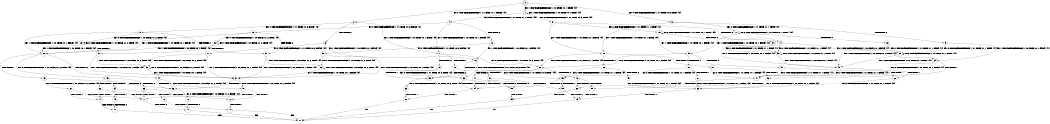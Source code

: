 digraph BCG {
size = "7, 10.5";
center = TRUE;
node [shape = circle];
0 [peripheries = 2];
0 -> 1 [label = "EX !1 !ATOMIC_EXCH_BRANCH (1, +0, TRUE, +0, 1, TRUE) !{0}"];
0 -> 2 [label = "EX !2 !ATOMIC_EXCH_BRANCH (1, +1, TRUE, +1, 1, FALSE) !{0}"];
0 -> 3 [label = "EX !0 !ATOMIC_EXCH_BRANCH (1, +1, TRUE, +0, 3, TRUE) !{0}"];
1 -> 4 [label = "EX !2 !ATOMIC_EXCH_BRANCH (1, +1, TRUE, +1, 1, FALSE) !{0}"];
1 -> 5 [label = "EX !0 !ATOMIC_EXCH_BRANCH (1, +1, TRUE, +0, 3, TRUE) !{0}"];
1 -> 1 [label = "EX !1 !ATOMIC_EXCH_BRANCH (1, +0, TRUE, +0, 1, TRUE) !{0}"];
2 -> 6 [label = "TERMINATE !2"];
2 -> 7 [label = "EX !1 !ATOMIC_EXCH_BRANCH (1, +0, TRUE, +0, 1, FALSE) !{0}"];
2 -> 8 [label = "EX !0 !ATOMIC_EXCH_BRANCH (1, +1, TRUE, +0, 3, FALSE) !{0}"];
3 -> 9 [label = "TERMINATE !0"];
3 -> 10 [label = "EX !1 !ATOMIC_EXCH_BRANCH (1, +0, TRUE, +0, 1, FALSE) !{0}"];
3 -> 11 [label = "EX !2 !ATOMIC_EXCH_BRANCH (1, +1, TRUE, +1, 1, TRUE) !{0}"];
4 -> 12 [label = "TERMINATE !2"];
4 -> 13 [label = "EX !0 !ATOMIC_EXCH_BRANCH (1, +1, TRUE, +0, 3, FALSE) !{0}"];
4 -> 7 [label = "EX !1 !ATOMIC_EXCH_BRANCH (1, +0, TRUE, +0, 1, FALSE) !{0}"];
5 -> 14 [label = "TERMINATE !0"];
5 -> 15 [label = "EX !2 !ATOMIC_EXCH_BRANCH (1, +1, TRUE, +1, 1, TRUE) !{0}"];
5 -> 10 [label = "EX !1 !ATOMIC_EXCH_BRANCH (1, +0, TRUE, +0, 1, FALSE) !{0}"];
6 -> 16 [label = "EX !1 !ATOMIC_EXCH_BRANCH (1, +0, TRUE, +0, 1, FALSE) !{0}"];
6 -> 17 [label = "EX !0 !ATOMIC_EXCH_BRANCH (1, +1, TRUE, +0, 3, FALSE) !{0}"];
7 -> 18 [label = "TERMINATE !1"];
7 -> 19 [label = "TERMINATE !2"];
7 -> 20 [label = "EX !0 !ATOMIC_EXCH_BRANCH (1, +1, TRUE, +0, 3, TRUE) !{0}"];
8 -> 21 [label = "TERMINATE !2"];
8 -> 22 [label = "EX !1 !ATOMIC_EXCH_BRANCH (1, +0, TRUE, +0, 1, FALSE) !{0}"];
8 -> 23 [label = "EX !0 !ATOMIC_EXCH_BRANCH (1, +0, FALSE, +1, 2, TRUE) !{0}"];
9 -> 24 [label = "EX !1 !ATOMIC_EXCH_BRANCH (1, +0, TRUE, +0, 1, FALSE) !{1}"];
9 -> 25 [label = "EX !2 !ATOMIC_EXCH_BRANCH (1, +1, TRUE, +1, 1, TRUE) !{1}"];
10 -> 26 [label = "TERMINATE !1"];
10 -> 27 [label = "TERMINATE !0"];
10 -> 20 [label = "EX !2 !ATOMIC_EXCH_BRANCH (1, +1, TRUE, +1, 1, FALSE) !{0}"];
11 -> 28 [label = "TERMINATE !0"];
11 -> 29 [label = "EX !1 !ATOMIC_EXCH_BRANCH (1, +0, TRUE, +0, 1, FALSE) !{0}"];
11 -> 11 [label = "EX !2 !ATOMIC_EXCH_BRANCH (1, +1, TRUE, +1, 1, TRUE) !{0}"];
12 -> 30 [label = "EX !0 !ATOMIC_EXCH_BRANCH (1, +1, TRUE, +0, 3, FALSE) !{0}"];
12 -> 16 [label = "EX !1 !ATOMIC_EXCH_BRANCH (1, +0, TRUE, +0, 1, FALSE) !{0}"];
13 -> 31 [label = "TERMINATE !2"];
13 -> 22 [label = "EX !1 !ATOMIC_EXCH_BRANCH (1, +0, TRUE, +0, 1, FALSE) !{0}"];
13 -> 32 [label = "EX !0 !ATOMIC_EXCH_BRANCH (1, +0, FALSE, +1, 2, TRUE) !{0}"];
14 -> 33 [label = "EX !2 !ATOMIC_EXCH_BRANCH (1, +1, TRUE, +1, 1, TRUE) !{1}"];
14 -> 24 [label = "EX !1 !ATOMIC_EXCH_BRANCH (1, +0, TRUE, +0, 1, FALSE) !{1}"];
15 -> 34 [label = "TERMINATE !0"];
15 -> 15 [label = "EX !2 !ATOMIC_EXCH_BRANCH (1, +1, TRUE, +1, 1, TRUE) !{0}"];
15 -> 29 [label = "EX !1 !ATOMIC_EXCH_BRANCH (1, +0, TRUE, +0, 1, FALSE) !{0}"];
16 -> 35 [label = "TERMINATE !1"];
16 -> 36 [label = "EX !0 !ATOMIC_EXCH_BRANCH (1, +1, TRUE, +0, 3, TRUE) !{0}"];
17 -> 37 [label = "EX !1 !ATOMIC_EXCH_BRANCH (1, +0, TRUE, +0, 1, FALSE) !{0}"];
17 -> 38 [label = "EX !0 !ATOMIC_EXCH_BRANCH (1, +0, FALSE, +1, 2, TRUE) !{0}"];
18 -> 35 [label = "TERMINATE !2"];
18 -> 39 [label = "EX !0 !ATOMIC_EXCH_BRANCH (1, +1, TRUE, +0, 3, TRUE) !{0}"];
19 -> 35 [label = "TERMINATE !1"];
19 -> 36 [label = "EX !0 !ATOMIC_EXCH_BRANCH (1, +1, TRUE, +0, 3, TRUE) !{0}"];
20 -> 40 [label = "TERMINATE !1"];
20 -> 41 [label = "TERMINATE !2"];
20 -> 42 [label = "TERMINATE !0"];
21 -> 37 [label = "EX !1 !ATOMIC_EXCH_BRANCH (1, +0, TRUE, +0, 1, FALSE) !{0}"];
21 -> 38 [label = "EX !0 !ATOMIC_EXCH_BRANCH (1, +0, FALSE, +1, 2, TRUE) !{0}"];
22 -> 43 [label = "TERMINATE !1"];
22 -> 44 [label = "TERMINATE !2"];
22 -> 45 [label = "EX !0 !ATOMIC_EXCH_BRANCH (1, +0, FALSE, +1, 2, FALSE) !{0}"];
23 -> 21 [label = "TERMINATE !2"];
23 -> 22 [label = "EX !1 !ATOMIC_EXCH_BRANCH (1, +0, TRUE, +0, 1, FALSE) !{0}"];
23 -> 23 [label = "EX !0 !ATOMIC_EXCH_BRANCH (1, +0, FALSE, +1, 2, TRUE) !{0}"];
24 -> 46 [label = "TERMINATE !1"];
24 -> 47 [label = "EX !2 !ATOMIC_EXCH_BRANCH (1, +1, TRUE, +1, 1, FALSE) !{1}"];
25 -> 48 [label = "EX !1 !ATOMIC_EXCH_BRANCH (1, +0, TRUE, +0, 1, FALSE) !{1}"];
25 -> 25 [label = "EX !2 !ATOMIC_EXCH_BRANCH (1, +1, TRUE, +1, 1, TRUE) !{1}"];
26 -> 49 [label = "TERMINATE !0"];
26 -> 39 [label = "EX !2 !ATOMIC_EXCH_BRANCH (1, +1, TRUE, +1, 1, FALSE) !{0}"];
27 -> 46 [label = "TERMINATE !1"];
27 -> 47 [label = "EX !2 !ATOMIC_EXCH_BRANCH (1, +1, TRUE, +1, 1, FALSE) !{1}"];
28 -> 48 [label = "EX !1 !ATOMIC_EXCH_BRANCH (1, +0, TRUE, +0, 1, FALSE) !{1}"];
28 -> 25 [label = "EX !2 !ATOMIC_EXCH_BRANCH (1, +1, TRUE, +1, 1, TRUE) !{1}"];
29 -> 50 [label = "TERMINATE !1"];
29 -> 51 [label = "TERMINATE !0"];
29 -> 20 [label = "EX !2 !ATOMIC_EXCH_BRANCH (1, +1, TRUE, +1, 1, FALSE) !{0}"];
30 -> 37 [label = "EX !1 !ATOMIC_EXCH_BRANCH (1, +0, TRUE, +0, 1, FALSE) !{0}"];
30 -> 52 [label = "EX !0 !ATOMIC_EXCH_BRANCH (1, +0, FALSE, +1, 2, TRUE) !{0}"];
31 -> 37 [label = "EX !1 !ATOMIC_EXCH_BRANCH (1, +0, TRUE, +0, 1, FALSE) !{0}"];
31 -> 52 [label = "EX !0 !ATOMIC_EXCH_BRANCH (1, +0, FALSE, +1, 2, TRUE) !{0}"];
32 -> 31 [label = "TERMINATE !2"];
32 -> 22 [label = "EX !1 !ATOMIC_EXCH_BRANCH (1, +0, TRUE, +0, 1, FALSE) !{0}"];
32 -> 32 [label = "EX !0 !ATOMIC_EXCH_BRANCH (1, +0, FALSE, +1, 2, TRUE) !{0}"];
33 -> 33 [label = "EX !2 !ATOMIC_EXCH_BRANCH (1, +1, TRUE, +1, 1, TRUE) !{1}"];
33 -> 48 [label = "EX !1 !ATOMIC_EXCH_BRANCH (1, +0, TRUE, +0, 1, FALSE) !{1}"];
34 -> 33 [label = "EX !2 !ATOMIC_EXCH_BRANCH (1, +1, TRUE, +1, 1, TRUE) !{1}"];
34 -> 48 [label = "EX !1 !ATOMIC_EXCH_BRANCH (1, +0, TRUE, +0, 1, FALSE) !{1}"];
35 -> 53 [label = "EX !0 !ATOMIC_EXCH_BRANCH (1, +1, TRUE, +0, 3, TRUE) !{0}"];
36 -> 54 [label = "TERMINATE !1"];
36 -> 55 [label = "TERMINATE !0"];
37 -> 56 [label = "TERMINATE !1"];
37 -> 57 [label = "EX !0 !ATOMIC_EXCH_BRANCH (1, +0, FALSE, +1, 2, FALSE) !{0}"];
38 -> 37 [label = "EX !1 !ATOMIC_EXCH_BRANCH (1, +0, TRUE, +0, 1, FALSE) !{0}"];
38 -> 38 [label = "EX !0 !ATOMIC_EXCH_BRANCH (1, +0, FALSE, +1, 2, TRUE) !{0}"];
39 -> 54 [label = "TERMINATE !2"];
39 -> 58 [label = "TERMINATE !0"];
40 -> 54 [label = "TERMINATE !2"];
40 -> 58 [label = "TERMINATE !0"];
41 -> 54 [label = "TERMINATE !1"];
41 -> 55 [label = "TERMINATE !0"];
42 -> 59 [label = "TERMINATE !1"];
42 -> 60 [label = "TERMINATE !2"];
43 -> 56 [label = "TERMINATE !2"];
43 -> 61 [label = "EX !0 !ATOMIC_EXCH_BRANCH (1, +0, FALSE, +1, 2, FALSE) !{0}"];
44 -> 56 [label = "TERMINATE !1"];
44 -> 57 [label = "EX !0 !ATOMIC_EXCH_BRANCH (1, +0, FALSE, +1, 2, FALSE) !{0}"];
45 -> 62 [label = "TERMINATE !1"];
45 -> 63 [label = "TERMINATE !2"];
45 -> 64 [label = "TERMINATE !0"];
46 -> 65 [label = "EX !2 !ATOMIC_EXCH_BRANCH (1, +1, TRUE, +1, 1, FALSE) !{2}"];
47 -> 59 [label = "TERMINATE !1"];
47 -> 60 [label = "TERMINATE !2"];
48 -> 66 [label = "TERMINATE !1"];
48 -> 47 [label = "EX !2 !ATOMIC_EXCH_BRANCH (1, +1, TRUE, +1, 1, FALSE) !{1}"];
49 -> 65 [label = "EX !2 !ATOMIC_EXCH_BRANCH (1, +1, TRUE, +1, 1, FALSE) !{2}"];
50 -> 67 [label = "TERMINATE !0"];
50 -> 39 [label = "EX !2 !ATOMIC_EXCH_BRANCH (1, +1, TRUE, +1, 1, FALSE) !{0}"];
51 -> 66 [label = "TERMINATE !1"];
51 -> 47 [label = "EX !2 !ATOMIC_EXCH_BRANCH (1, +1, TRUE, +1, 1, FALSE) !{1}"];
52 -> 37 [label = "EX !1 !ATOMIC_EXCH_BRANCH (1, +0, TRUE, +0, 1, FALSE) !{0}"];
52 -> 52 [label = "EX !0 !ATOMIC_EXCH_BRANCH (1, +0, FALSE, +1, 2, TRUE) !{0}"];
53 -> 68 [label = "TERMINATE !0"];
54 -> 68 [label = "TERMINATE !0"];
55 -> 69 [label = "TERMINATE !1"];
56 -> 70 [label = "EX !0 !ATOMIC_EXCH_BRANCH (1, +0, FALSE, +1, 2, FALSE) !{0}"];
57 -> 71 [label = "TERMINATE !1"];
57 -> 72 [label = "TERMINATE !0"];
58 -> 73 [label = "TERMINATE !2"];
59 -> 73 [label = "TERMINATE !2"];
60 -> 69 [label = "TERMINATE !1"];
61 -> 71 [label = "TERMINATE !2"];
61 -> 74 [label = "TERMINATE !0"];
62 -> 71 [label = "TERMINATE !2"];
62 -> 74 [label = "TERMINATE !0"];
63 -> 71 [label = "TERMINATE !1"];
63 -> 72 [label = "TERMINATE !0"];
64 -> 75 [label = "TERMINATE !1"];
64 -> 76 [label = "TERMINATE !2"];
65 -> 73 [label = "TERMINATE !2"];
66 -> 65 [label = "EX !2 !ATOMIC_EXCH_BRANCH (1, +1, TRUE, +1, 1, FALSE) !{2}"];
67 -> 65 [label = "EX !2 !ATOMIC_EXCH_BRANCH (1, +1, TRUE, +1, 1, FALSE) !{2}"];
68 -> 77 [label = "exit"];
69 -> 77 [label = "exit"];
70 -> 78 [label = "TERMINATE !0"];
71 -> 78 [label = "TERMINATE !0"];
72 -> 79 [label = "TERMINATE !1"];
73 -> 77 [label = "exit"];
74 -> 80 [label = "TERMINATE !2"];
75 -> 80 [label = "TERMINATE !2"];
76 -> 79 [label = "TERMINATE !1"];
78 -> 77 [label = "exit"];
79 -> 77 [label = "exit"];
80 -> 77 [label = "exit"];
}

